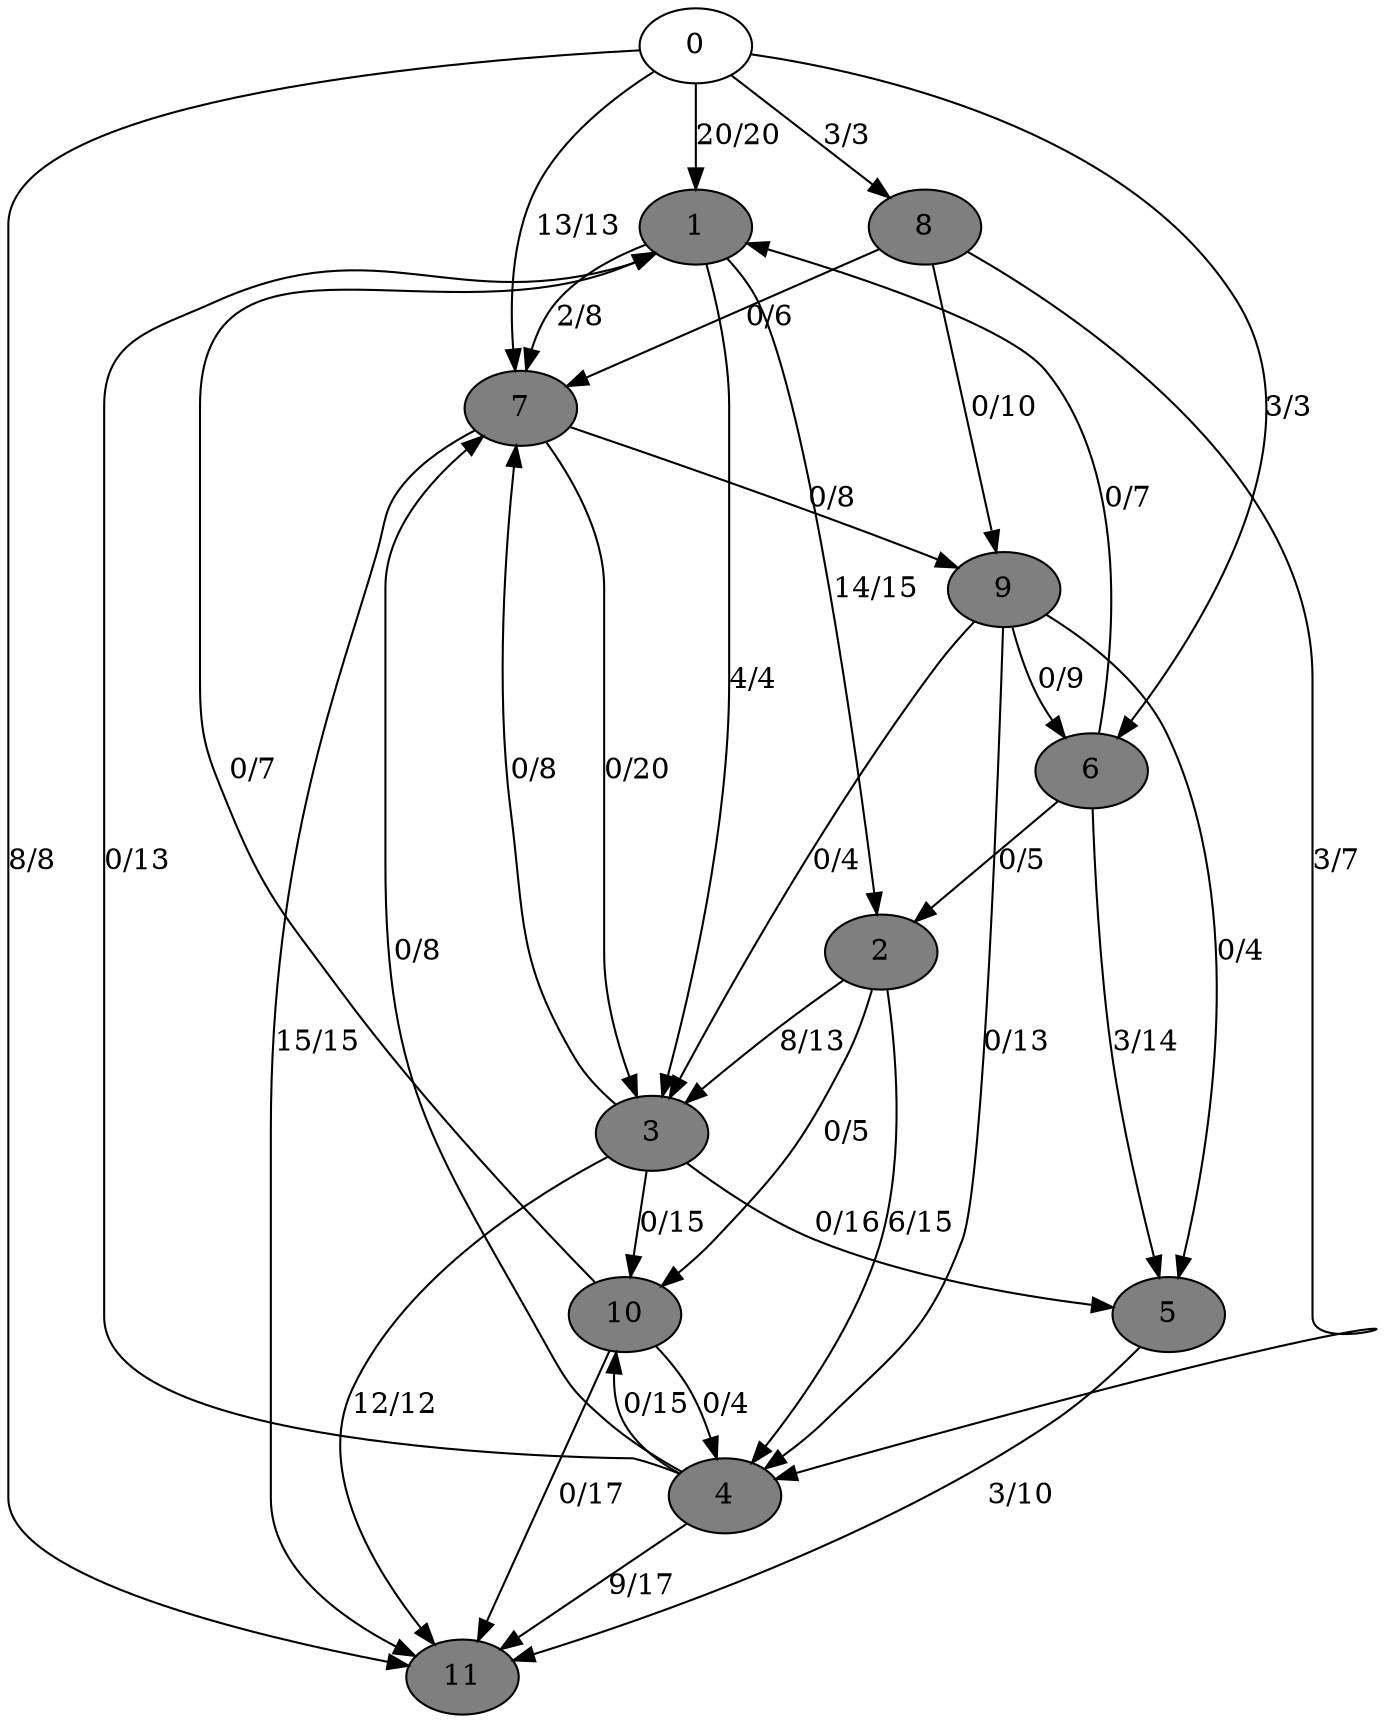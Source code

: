 digraph G {
	0[style=filled fillcolor=grey100];
	0->1[label ="20/20"] ;
	0->6[label ="3/3"] ;
	0->7[label ="13/13"] ;
	0->8[label ="3/3"] ;
	0->11[label ="8/8"] ;
	1[style=filled fillcolor=grey50];
	1->2[label ="14/15"] ;
	1->3[label ="4/4"] ;
	1->7[label ="2/8"] ;
	2[style=filled fillcolor=grey50];
	2->3[label ="8/13"] ;
	2->4[label ="6/15"] ;
	2->10[label ="0/5"] ;
	3[style=filled fillcolor=grey50];
	3->5[label ="0/16"] ;
	3->7[label ="0/8"] ;
	3->10[label ="0/15"] ;
	3->11[label ="12/12"] ;
	4[style=filled fillcolor=grey50];
	4->1[label ="0/13"] ;
	4->7[label ="0/8"] ;
	4->10[label ="0/15"] ;
	4->11[label ="9/17"] ;
	5[style=filled fillcolor=grey50];
	5->11[label ="3/10"] ;
	6[style=filled fillcolor=grey50];
	6->1[label ="0/7"] ;
	6->2[label ="0/5"] ;
	6->5[label ="3/14"] ;
	7[style=filled fillcolor=grey50];
	7->3[label ="0/20"] ;
	7->9[label ="0/8"] ;
	7->11[label ="15/15"] ;
	8[style=filled fillcolor=grey50];
	8->4[label ="3/7"] ;
	8->7[label ="0/6"] ;
	8->9[label ="0/10"] ;
	9[style=filled fillcolor=grey50];
	9->3[label ="0/4"] ;
	9->4[label ="0/13"] ;
	9->5[label ="0/4"] ;
	9->6[label ="0/9"] ;
	10[style=filled fillcolor=grey50];
	10->1[label ="0/7"] ;
	10->4[label ="0/4"] ;
	10->11[label ="0/17"] ;
	11[style=filled fillcolor=grey50];
}
